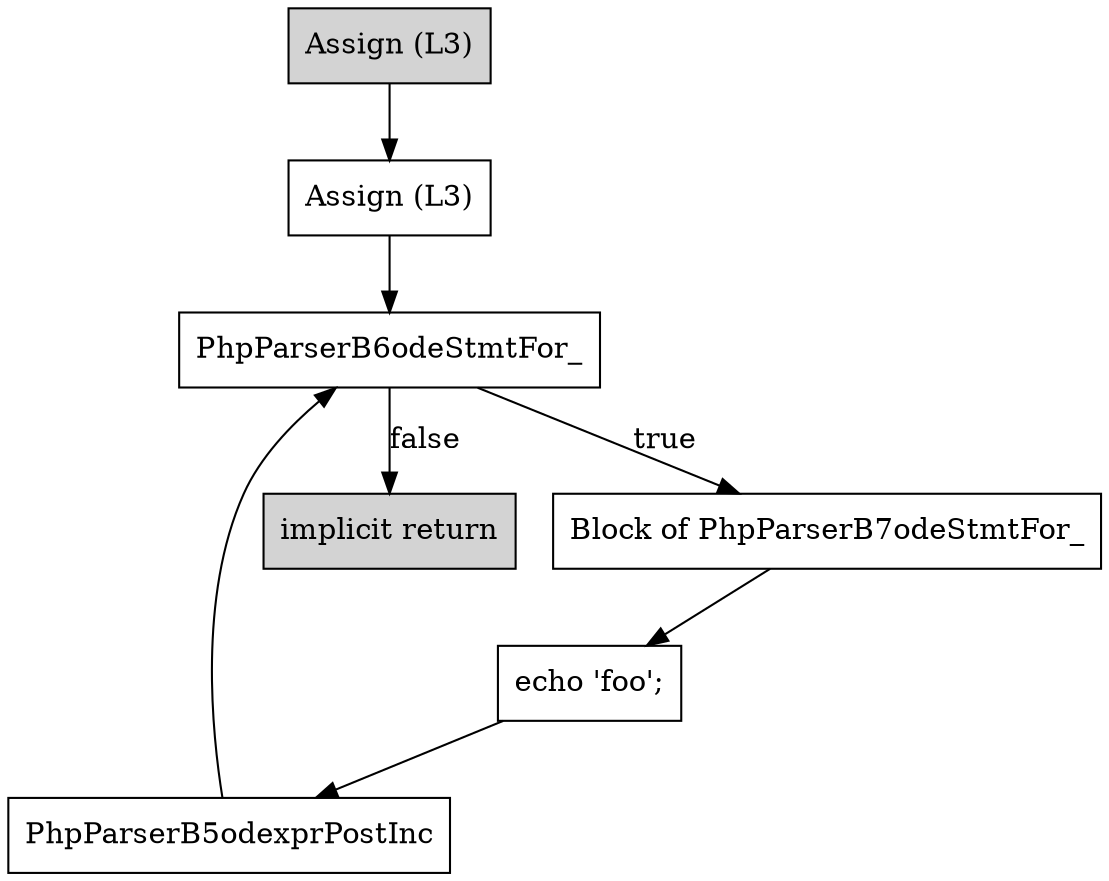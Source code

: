 digraph G {
    B1 [shape=box,label="implicit return",style=filled]
    B2 [shape=box,label="Assign (L3)",style=filled]
    B2 -> B3
    B4 [shape=box,label="echo 'foo';"]
    B4 -> B5
    B5 [shape=box,label="PhpParser\Node\Expr\PostInc"]
    B5 -> B6
    B7 [shape=box,label="Block of PhpParser\Node\Stmt\For_"]
    B7 -> B4
    B3 [shape=box,label="Assign (L3)"]
    B3 -> B6
    B6 [shape=box,label="PhpParser\Node\Stmt\For_"]
    B6 -> B7 [label="true"]
    B6 -> B1 [label="false"]
}